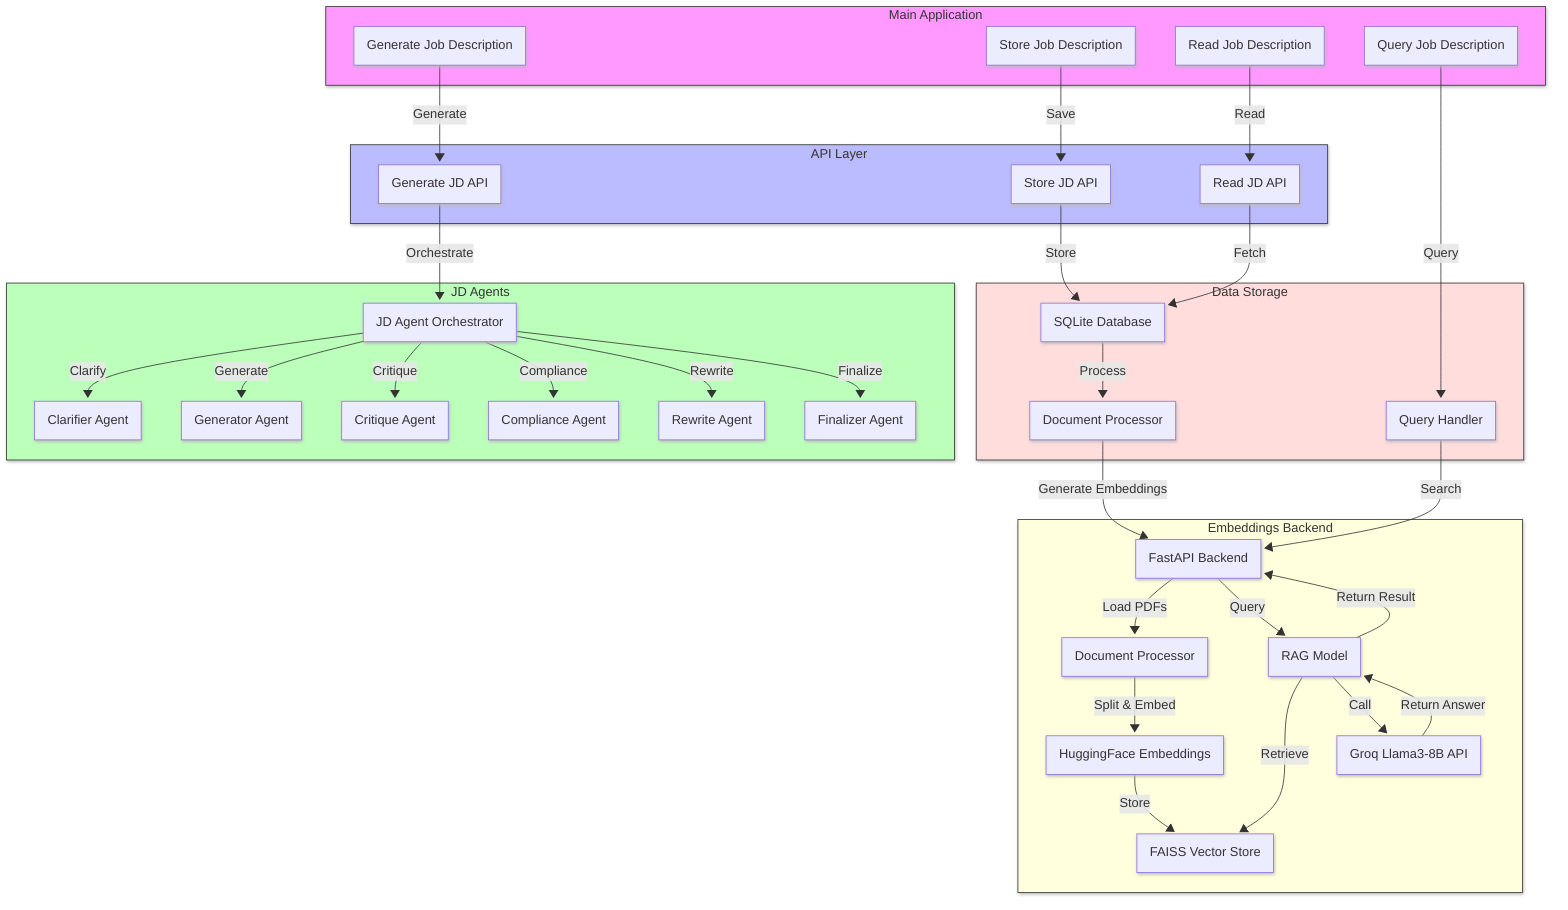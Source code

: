 ---
config:
  look: neo
---
flowchart TD
    subgraph MainApp["Main Application"]
        A1["Generate Job Description"]
        A2["Store Job Description"]
        A3["Read Job Description"]
        A4["Query Job Description"]
    end

    subgraph API["API Layer"]
        B1["Generate JD API"]
        B2["Store JD API"]
        B3["Read JD API"]
    end

    subgraph Agents["JD Agents"]
        C1["JD Agent Orchestrator"]
        C2["Clarifier Agent"]
        C3["Generator Agent"]
        C4["Critique Agent"]
        C5["Compliance Agent"]
        C6["Rewrite Agent"]
        C7["Finalizer Agent"]
    end

    subgraph DataStore["Data Storage"]
        D1["SQLite Database"]
        E1["Document Processor"]
        E2["Query Handler"]
    end

    subgraph EmbeddingsBackend["Embeddings Backend"]
        F1["FastAPI Backend"]
        F2["Document Processor"]
        F3["HuggingFace Embeddings"]
        F4["FAISS Vector Store"]
        F5["RAG Model"]
        F6["Groq Llama3-8B API"]
    end

    %% Main App Flow
    A1 -->|Generate| B1
    B1 -->|Orchestrate| C1
    C1 -->|Clarify| C2
    C1 -->|Generate| C3
    C1 -->|Critique| C4
    C1 -->|Compliance| C5
    C1 -->|Rewrite| C6
    C1 -->|Finalize| C7

    %% Storage Flow
    A2 -->|Save| B2
    B2 -->|Store| D1
    D1 -->|Process| E1
    E1 -->|Generate Embeddings| F1

    %% Reading Flow
    A3 -->|Read| B3
    B3 -->|Fetch| D1

    %% Query Flow
    A4 -->|Query| E2
    E2 -->|Search| F1

    %% Embeddings Backend Flow
    F1 -->|Load PDFs| F2
    F2 -->|Split & Embed| F3
    F3 -->|Store| F4
    F1 -->|Query| F5
    F5 -->|Retrieve| F4
    F5 -->|Call| F6
    F6 -->|Return Answer| F5
    F5 -->|Return Result| F1

    %% Styling
    style MainApp fill:#f9f,stroke:#333,stroke-width:1px
    style API fill:#bbf,stroke:#333,stroke-width:1px
    style Agents fill:#bfb,stroke:#333,stroke-width:1px
    style DataStore fill:#fdd,stroke:#333,stroke-width:1px
    style EmbeddingsBackend fill:#ffd,stroke:#333,stroke-width:1px